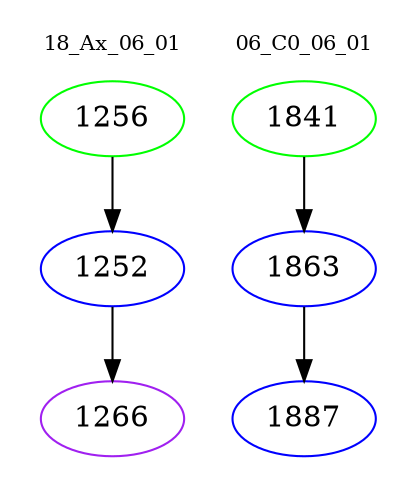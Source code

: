 digraph{
subgraph cluster_0 {
color = white
label = "18_Ax_06_01";
fontsize=10;
T0_1256 [label="1256", color="green"]
T0_1256 -> T0_1252 [color="black"]
T0_1252 [label="1252", color="blue"]
T0_1252 -> T0_1266 [color="black"]
T0_1266 [label="1266", color="purple"]
}
subgraph cluster_1 {
color = white
label = "06_C0_06_01";
fontsize=10;
T1_1841 [label="1841", color="green"]
T1_1841 -> T1_1863 [color="black"]
T1_1863 [label="1863", color="blue"]
T1_1863 -> T1_1887 [color="black"]
T1_1887 [label="1887", color="blue"]
}
}
